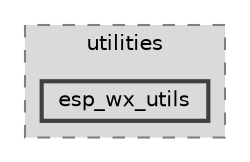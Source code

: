 digraph "components/utilities/esp_wx_utils"
{
 // LATEX_PDF_SIZE
  bgcolor="transparent";
  edge [fontname=Helvetica,fontsize=10,labelfontname=Helvetica,labelfontsize=10];
  node [fontname=Helvetica,fontsize=10,shape=box,height=0.2,width=0.4];
  compound=true
  subgraph clusterdir_59ed5374a4f6b52e0256717e78b786a3 {
    graph [ bgcolor="#dadada", pencolor="grey50", label="utilities", fontname=Helvetica,fontsize=10 style="filled,dashed", URL="dir_59ed5374a4f6b52e0256717e78b786a3.html",tooltip=""]
  dir_03e058c62302307ae891cba4adf1e180 [label="esp_wx_utils", fillcolor="#dadada", color="grey25", style="filled,bold", URL="dir_03e058c62302307ae891cba4adf1e180.html",tooltip=""];
  }
}
